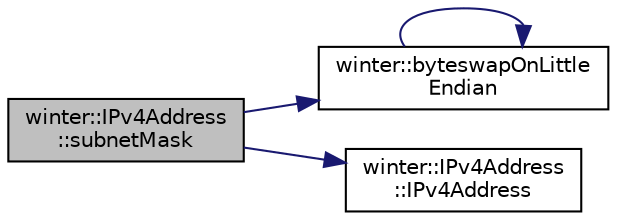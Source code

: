 digraph "winter::IPv4Address::subnetMask"
{
 // LATEX_PDF_SIZE
  edge [fontname="Helvetica",fontsize="10",labelfontname="Helvetica",labelfontsize="10"];
  node [fontname="Helvetica",fontsize="10",shape=record];
  rankdir="LR";
  Node1 [label="winter::IPv4Address\l::subnetMask",height=0.2,width=0.4,color="black", fillcolor="grey75", style="filled", fontcolor="black",tooltip="获取子网掩码地址"];
  Node1 -> Node2 [color="midnightblue",fontsize="10",style="solid",fontname="Helvetica"];
  Node2 [label="winter::byteswapOnLittle\lEndian",height=0.2,width=0.4,color="black", fillcolor="white", style="filled",URL="$endian_8h.html#ada4338146b3e622c9c5bfb31de5b8eb7",tooltip="只在小端机器上执行byteswap, 在大端机器上什么都不做"];
  Node2 -> Node2 [color="midnightblue",fontsize="10",style="solid",fontname="Helvetica"];
  Node1 -> Node3 [color="midnightblue",fontsize="10",style="solid",fontname="Helvetica"];
  Node3 [label="winter::IPv4Address\l::IPv4Address",height=0.2,width=0.4,color="black", fillcolor="white", style="filled",URL="$classwinter_1_1IPv4Address.html#a7b3f3064190f6608ce94bd2662e0c4c7",tooltip="通过sockaddr_in构造IPv4Address"];
}
